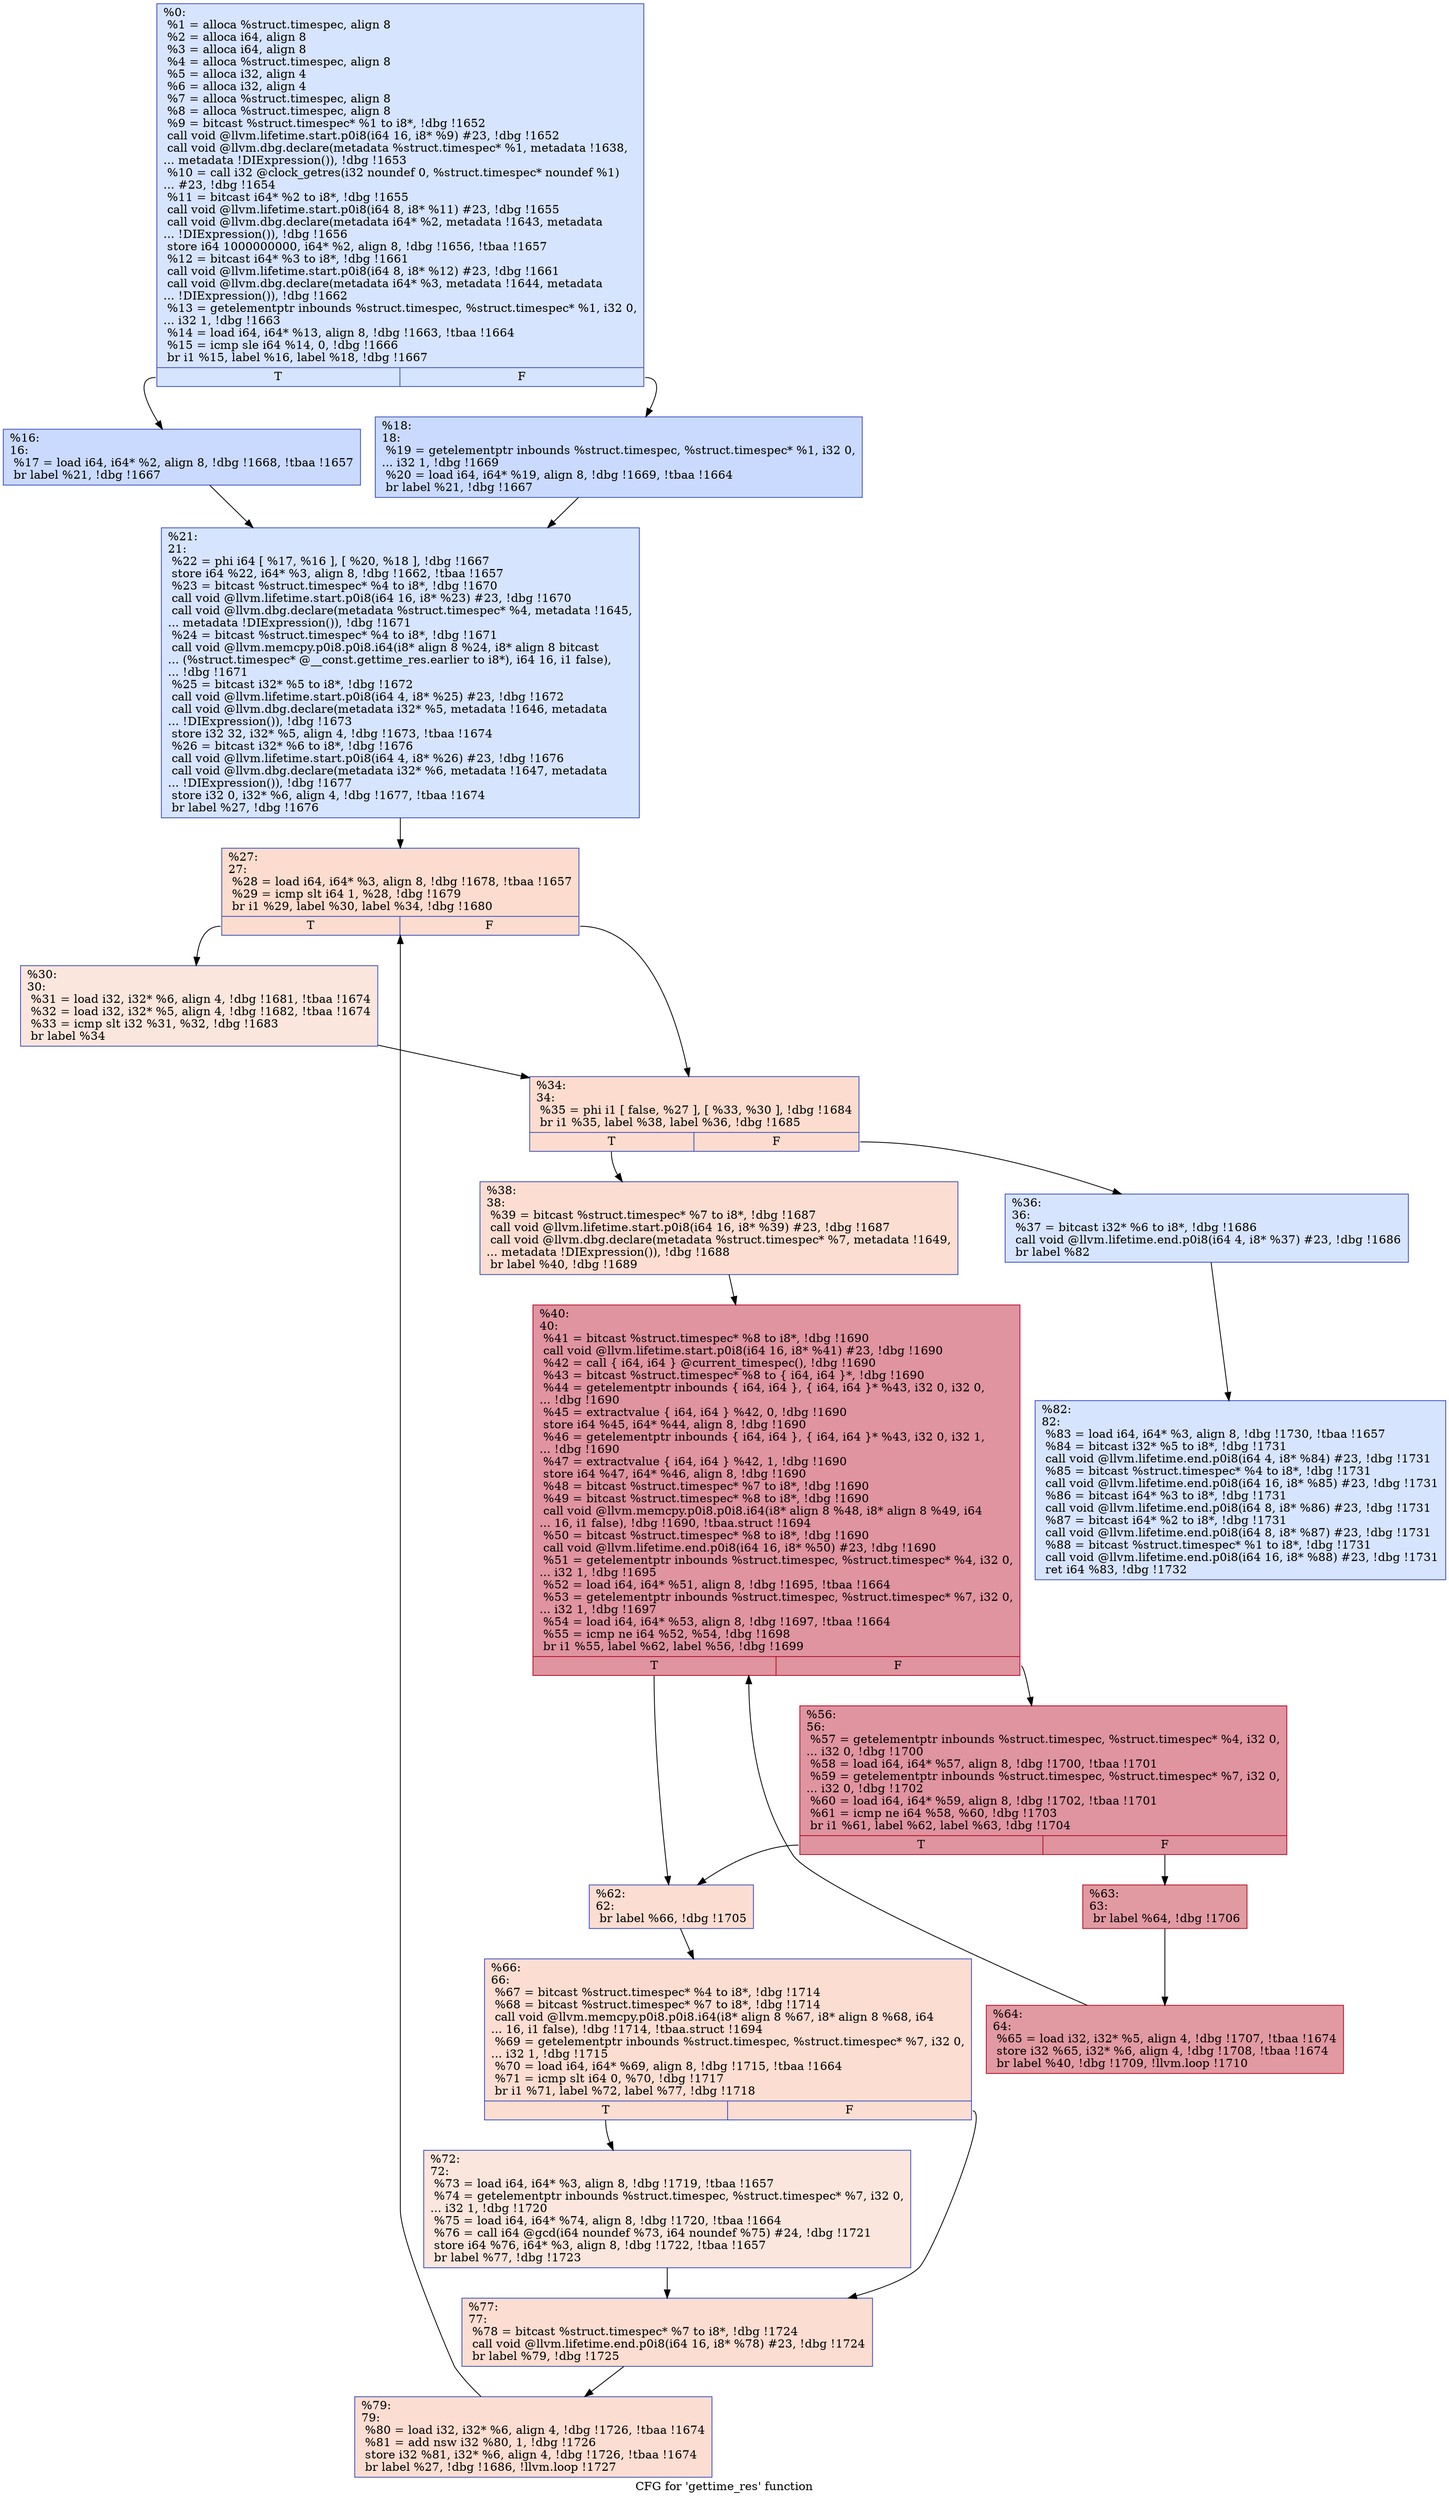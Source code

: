 digraph "CFG for 'gettime_res' function" {
	label="CFG for 'gettime_res' function";

	Node0x1548a70 [shape=record,color="#3d50c3ff", style=filled, fillcolor="#a5c3fe70",label="{%0:\l  %1 = alloca %struct.timespec, align 8\l  %2 = alloca i64, align 8\l  %3 = alloca i64, align 8\l  %4 = alloca %struct.timespec, align 8\l  %5 = alloca i32, align 4\l  %6 = alloca i32, align 4\l  %7 = alloca %struct.timespec, align 8\l  %8 = alloca %struct.timespec, align 8\l  %9 = bitcast %struct.timespec* %1 to i8*, !dbg !1652\l  call void @llvm.lifetime.start.p0i8(i64 16, i8* %9) #23, !dbg !1652\l  call void @llvm.dbg.declare(metadata %struct.timespec* %1, metadata !1638,\l... metadata !DIExpression()), !dbg !1653\l  %10 = call i32 @clock_getres(i32 noundef 0, %struct.timespec* noundef %1)\l... #23, !dbg !1654\l  %11 = bitcast i64* %2 to i8*, !dbg !1655\l  call void @llvm.lifetime.start.p0i8(i64 8, i8* %11) #23, !dbg !1655\l  call void @llvm.dbg.declare(metadata i64* %2, metadata !1643, metadata\l... !DIExpression()), !dbg !1656\l  store i64 1000000000, i64* %2, align 8, !dbg !1656, !tbaa !1657\l  %12 = bitcast i64* %3 to i8*, !dbg !1661\l  call void @llvm.lifetime.start.p0i8(i64 8, i8* %12) #23, !dbg !1661\l  call void @llvm.dbg.declare(metadata i64* %3, metadata !1644, metadata\l... !DIExpression()), !dbg !1662\l  %13 = getelementptr inbounds %struct.timespec, %struct.timespec* %1, i32 0,\l... i32 1, !dbg !1663\l  %14 = load i64, i64* %13, align 8, !dbg !1663, !tbaa !1664\l  %15 = icmp sle i64 %14, 0, !dbg !1666\l  br i1 %15, label %16, label %18, !dbg !1667\l|{<s0>T|<s1>F}}"];
	Node0x1548a70:s0 -> Node0x15491c0;
	Node0x1548a70:s1 -> Node0x1549210;
	Node0x15491c0 [shape=record,color="#3d50c3ff", style=filled, fillcolor="#88abfd70",label="{%16:\l16:                                               \l  %17 = load i64, i64* %2, align 8, !dbg !1668, !tbaa !1657\l  br label %21, !dbg !1667\l}"];
	Node0x15491c0 -> Node0x1549260;
	Node0x1549210 [shape=record,color="#3d50c3ff", style=filled, fillcolor="#88abfd70",label="{%18:\l18:                                               \l  %19 = getelementptr inbounds %struct.timespec, %struct.timespec* %1, i32 0,\l... i32 1, !dbg !1669\l  %20 = load i64, i64* %19, align 8, !dbg !1669, !tbaa !1664\l  br label %21, !dbg !1667\l}"];
	Node0x1549210 -> Node0x1549260;
	Node0x1549260 [shape=record,color="#3d50c3ff", style=filled, fillcolor="#a5c3fe70",label="{%21:\l21:                                               \l  %22 = phi i64 [ %17, %16 ], [ %20, %18 ], !dbg !1667\l  store i64 %22, i64* %3, align 8, !dbg !1662, !tbaa !1657\l  %23 = bitcast %struct.timespec* %4 to i8*, !dbg !1670\l  call void @llvm.lifetime.start.p0i8(i64 16, i8* %23) #23, !dbg !1670\l  call void @llvm.dbg.declare(metadata %struct.timespec* %4, metadata !1645,\l... metadata !DIExpression()), !dbg !1671\l  %24 = bitcast %struct.timespec* %4 to i8*, !dbg !1671\l  call void @llvm.memcpy.p0i8.p0i8.i64(i8* align 8 %24, i8* align 8 bitcast\l... (%struct.timespec* @__const.gettime_res.earlier to i8*), i64 16, i1 false),\l... !dbg !1671\l  %25 = bitcast i32* %5 to i8*, !dbg !1672\l  call void @llvm.lifetime.start.p0i8(i64 4, i8* %25) #23, !dbg !1672\l  call void @llvm.dbg.declare(metadata i32* %5, metadata !1646, metadata\l... !DIExpression()), !dbg !1673\l  store i32 32, i32* %5, align 4, !dbg !1673, !tbaa !1674\l  %26 = bitcast i32* %6 to i8*, !dbg !1676\l  call void @llvm.lifetime.start.p0i8(i64 4, i8* %26) #23, !dbg !1676\l  call void @llvm.dbg.declare(metadata i32* %6, metadata !1647, metadata\l... !DIExpression()), !dbg !1677\l  store i32 0, i32* %6, align 4, !dbg !1677, !tbaa !1674\l  br label %27, !dbg !1676\l}"];
	Node0x1549260 -> Node0x15492b0;
	Node0x15492b0 [shape=record,color="#3d50c3ff", style=filled, fillcolor="#f7af9170",label="{%27:\l27:                                               \l  %28 = load i64, i64* %3, align 8, !dbg !1678, !tbaa !1657\l  %29 = icmp slt i64 1, %28, !dbg !1679\l  br i1 %29, label %30, label %34, !dbg !1680\l|{<s0>T|<s1>F}}"];
	Node0x15492b0:s0 -> Node0x1549300;
	Node0x15492b0:s1 -> Node0x1549350;
	Node0x1549300 [shape=record,color="#3d50c3ff", style=filled, fillcolor="#f3c7b170",label="{%30:\l30:                                               \l  %31 = load i32, i32* %6, align 4, !dbg !1681, !tbaa !1674\l  %32 = load i32, i32* %5, align 4, !dbg !1682, !tbaa !1674\l  %33 = icmp slt i32 %31, %32, !dbg !1683\l  br label %34\l}"];
	Node0x1549300 -> Node0x1549350;
	Node0x1549350 [shape=record,color="#3d50c3ff", style=filled, fillcolor="#f7af9170",label="{%34:\l34:                                               \l  %35 = phi i1 [ false, %27 ], [ %33, %30 ], !dbg !1684\l  br i1 %35, label %38, label %36, !dbg !1685\l|{<s0>T|<s1>F}}"];
	Node0x1549350:s0 -> Node0x15493f0;
	Node0x1549350:s1 -> Node0x15493a0;
	Node0x15493a0 [shape=record,color="#3d50c3ff", style=filled, fillcolor="#a5c3fe70",label="{%36:\l36:                                               \l  %37 = bitcast i32* %6 to i8*, !dbg !1686\l  call void @llvm.lifetime.end.p0i8(i64 4, i8* %37) #23, !dbg !1686\l  br label %82\l}"];
	Node0x15493a0 -> Node0x1549710;
	Node0x15493f0 [shape=record,color="#3d50c3ff", style=filled, fillcolor="#f7b39670",label="{%38:\l38:                                               \l  %39 = bitcast %struct.timespec* %7 to i8*, !dbg !1687\l  call void @llvm.lifetime.start.p0i8(i64 16, i8* %39) #23, !dbg !1687\l  call void @llvm.dbg.declare(metadata %struct.timespec* %7, metadata !1649,\l... metadata !DIExpression()), !dbg !1688\l  br label %40, !dbg !1689\l}"];
	Node0x15493f0 -> Node0x1549440;
	Node0x1549440 [shape=record,color="#b70d28ff", style=filled, fillcolor="#b70d2870",label="{%40:\l40:                                               \l  %41 = bitcast %struct.timespec* %8 to i8*, !dbg !1690\l  call void @llvm.lifetime.start.p0i8(i64 16, i8* %41) #23, !dbg !1690\l  %42 = call \{ i64, i64 \} @current_timespec(), !dbg !1690\l  %43 = bitcast %struct.timespec* %8 to \{ i64, i64 \}*, !dbg !1690\l  %44 = getelementptr inbounds \{ i64, i64 \}, \{ i64, i64 \}* %43, i32 0, i32 0,\l... !dbg !1690\l  %45 = extractvalue \{ i64, i64 \} %42, 0, !dbg !1690\l  store i64 %45, i64* %44, align 8, !dbg !1690\l  %46 = getelementptr inbounds \{ i64, i64 \}, \{ i64, i64 \}* %43, i32 0, i32 1,\l... !dbg !1690\l  %47 = extractvalue \{ i64, i64 \} %42, 1, !dbg !1690\l  store i64 %47, i64* %46, align 8, !dbg !1690\l  %48 = bitcast %struct.timespec* %7 to i8*, !dbg !1690\l  %49 = bitcast %struct.timespec* %8 to i8*, !dbg !1690\l  call void @llvm.memcpy.p0i8.p0i8.i64(i8* align 8 %48, i8* align 8 %49, i64\l... 16, i1 false), !dbg !1690, !tbaa.struct !1694\l  %50 = bitcast %struct.timespec* %8 to i8*, !dbg !1690\l  call void @llvm.lifetime.end.p0i8(i64 16, i8* %50) #23, !dbg !1690\l  %51 = getelementptr inbounds %struct.timespec, %struct.timespec* %4, i32 0,\l... i32 1, !dbg !1695\l  %52 = load i64, i64* %51, align 8, !dbg !1695, !tbaa !1664\l  %53 = getelementptr inbounds %struct.timespec, %struct.timespec* %7, i32 0,\l... i32 1, !dbg !1697\l  %54 = load i64, i64* %53, align 8, !dbg !1697, !tbaa !1664\l  %55 = icmp ne i64 %52, %54, !dbg !1698\l  br i1 %55, label %62, label %56, !dbg !1699\l|{<s0>T|<s1>F}}"];
	Node0x1549440:s0 -> Node0x15494e0;
	Node0x1549440:s1 -> Node0x1549490;
	Node0x1549490 [shape=record,color="#b70d28ff", style=filled, fillcolor="#b70d2870",label="{%56:\l56:                                               \l  %57 = getelementptr inbounds %struct.timespec, %struct.timespec* %4, i32 0,\l... i32 0, !dbg !1700\l  %58 = load i64, i64* %57, align 8, !dbg !1700, !tbaa !1701\l  %59 = getelementptr inbounds %struct.timespec, %struct.timespec* %7, i32 0,\l... i32 0, !dbg !1702\l  %60 = load i64, i64* %59, align 8, !dbg !1702, !tbaa !1701\l  %61 = icmp ne i64 %58, %60, !dbg !1703\l  br i1 %61, label %62, label %63, !dbg !1704\l|{<s0>T|<s1>F}}"];
	Node0x1549490:s0 -> Node0x15494e0;
	Node0x1549490:s1 -> Node0x1549530;
	Node0x15494e0 [shape=record,color="#3d50c3ff", style=filled, fillcolor="#f7b39670",label="{%62:\l62:                                               \l  br label %66, !dbg !1705\l}"];
	Node0x15494e0 -> Node0x15495d0;
	Node0x1549530 [shape=record,color="#b70d28ff", style=filled, fillcolor="#bb1b2c70",label="{%63:\l63:                                               \l  br label %64, !dbg !1706\l}"];
	Node0x1549530 -> Node0x1549580;
	Node0x1549580 [shape=record,color="#b70d28ff", style=filled, fillcolor="#bb1b2c70",label="{%64:\l64:                                               \l  %65 = load i32, i32* %5, align 4, !dbg !1707, !tbaa !1674\l  store i32 %65, i32* %6, align 4, !dbg !1708, !tbaa !1674\l  br label %40, !dbg !1709, !llvm.loop !1710\l}"];
	Node0x1549580 -> Node0x1549440;
	Node0x15495d0 [shape=record,color="#3d50c3ff", style=filled, fillcolor="#f7b39670",label="{%66:\l66:                                               \l  %67 = bitcast %struct.timespec* %4 to i8*, !dbg !1714\l  %68 = bitcast %struct.timespec* %7 to i8*, !dbg !1714\l  call void @llvm.memcpy.p0i8.p0i8.i64(i8* align 8 %67, i8* align 8 %68, i64\l... 16, i1 false), !dbg !1714, !tbaa.struct !1694\l  %69 = getelementptr inbounds %struct.timespec, %struct.timespec* %7, i32 0,\l... i32 1, !dbg !1715\l  %70 = load i64, i64* %69, align 8, !dbg !1715, !tbaa !1664\l  %71 = icmp slt i64 0, %70, !dbg !1717\l  br i1 %71, label %72, label %77, !dbg !1718\l|{<s0>T|<s1>F}}"];
	Node0x15495d0:s0 -> Node0x1549620;
	Node0x15495d0:s1 -> Node0x1549670;
	Node0x1549620 [shape=record,color="#3d50c3ff", style=filled, fillcolor="#f3c7b170",label="{%72:\l72:                                               \l  %73 = load i64, i64* %3, align 8, !dbg !1719, !tbaa !1657\l  %74 = getelementptr inbounds %struct.timespec, %struct.timespec* %7, i32 0,\l... i32 1, !dbg !1720\l  %75 = load i64, i64* %74, align 8, !dbg !1720, !tbaa !1664\l  %76 = call i64 @gcd(i64 noundef %73, i64 noundef %75) #24, !dbg !1721\l  store i64 %76, i64* %3, align 8, !dbg !1722, !tbaa !1657\l  br label %77, !dbg !1723\l}"];
	Node0x1549620 -> Node0x1549670;
	Node0x1549670 [shape=record,color="#3d50c3ff", style=filled, fillcolor="#f7b39670",label="{%77:\l77:                                               \l  %78 = bitcast %struct.timespec* %7 to i8*, !dbg !1724\l  call void @llvm.lifetime.end.p0i8(i64 16, i8* %78) #23, !dbg !1724\l  br label %79, !dbg !1725\l}"];
	Node0x1549670 -> Node0x15496c0;
	Node0x15496c0 [shape=record,color="#3d50c3ff", style=filled, fillcolor="#f7b39670",label="{%79:\l79:                                               \l  %80 = load i32, i32* %6, align 4, !dbg !1726, !tbaa !1674\l  %81 = add nsw i32 %80, 1, !dbg !1726\l  store i32 %81, i32* %6, align 4, !dbg !1726, !tbaa !1674\l  br label %27, !dbg !1686, !llvm.loop !1727\l}"];
	Node0x15496c0 -> Node0x15492b0;
	Node0x1549710 [shape=record,color="#3d50c3ff", style=filled, fillcolor="#a5c3fe70",label="{%82:\l82:                                               \l  %83 = load i64, i64* %3, align 8, !dbg !1730, !tbaa !1657\l  %84 = bitcast i32* %5 to i8*, !dbg !1731\l  call void @llvm.lifetime.end.p0i8(i64 4, i8* %84) #23, !dbg !1731\l  %85 = bitcast %struct.timespec* %4 to i8*, !dbg !1731\l  call void @llvm.lifetime.end.p0i8(i64 16, i8* %85) #23, !dbg !1731\l  %86 = bitcast i64* %3 to i8*, !dbg !1731\l  call void @llvm.lifetime.end.p0i8(i64 8, i8* %86) #23, !dbg !1731\l  %87 = bitcast i64* %2 to i8*, !dbg !1731\l  call void @llvm.lifetime.end.p0i8(i64 8, i8* %87) #23, !dbg !1731\l  %88 = bitcast %struct.timespec* %1 to i8*, !dbg !1731\l  call void @llvm.lifetime.end.p0i8(i64 16, i8* %88) #23, !dbg !1731\l  ret i64 %83, !dbg !1732\l}"];
}
